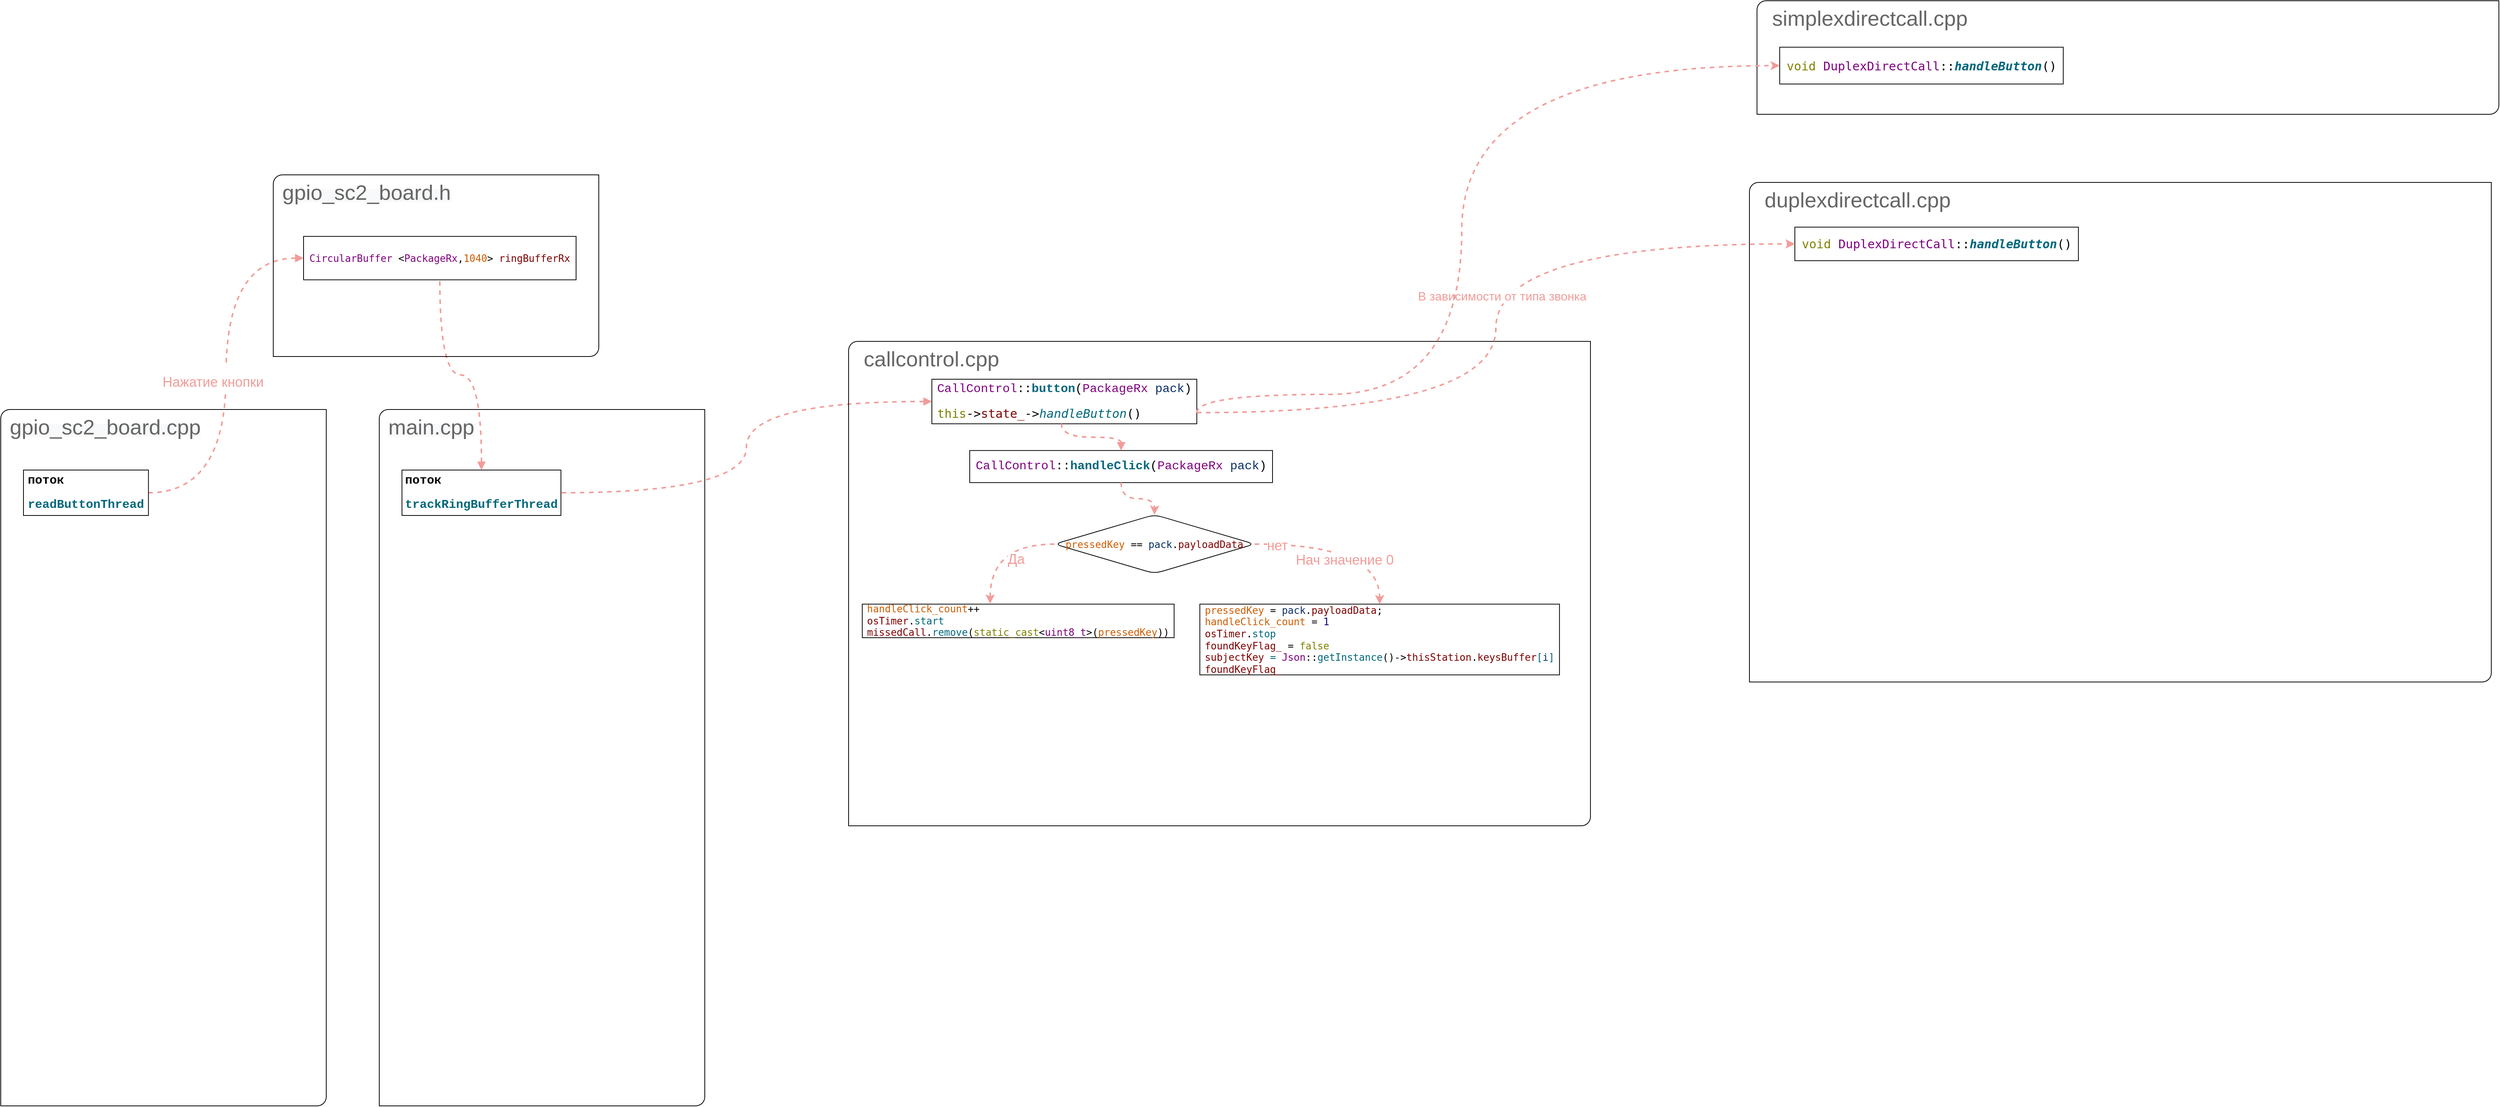 <mxfile version="19.0.0" type="device"><diagram id="HFC4o7VXz8tdsgXvQ095" name="Page-1"><mxGraphModel dx="4009" dy="2672" grid="1" gridSize="10" guides="1" tooltips="1" connect="1" arrows="1" fold="1" page="1" pageScale="1" pageWidth="2336" pageHeight="1654" math="0" shadow="0"><root><mxCell id="0"/><mxCell id="1" parent="0"/><object label="" id="BfFagwlpjobnbaaKY8XI-5"><mxCell style="endArrow=none;html=1;strokeWidth=2;rounded=0;entryX=1;entryY=0.5;entryDx=0;entryDy=0;exitX=0;exitY=0.5;exitDx=0;exitDy=0;edgeStyle=orthogonalEdgeStyle;curved=1;dashed=1;fillColor=#f8cecc;strokeColor=#F19C99;startArrow=block;startFill=1;" parent="1" source="BfFagwlpjobnbaaKY8XI-2" target="BfFagwlpjobnbaaKY8XI-1" edge="1"><mxGeometry width="50" height="50" relative="1" as="geometry"><mxPoint x="570" y="340" as="sourcePoint"/><mxPoint x="620" y="290" as="targetPoint"/></mxGeometry></mxCell></object><mxCell id="3C1o2CG4XGcSqVxZhcWw-43" value="&lt;font color=&quot;#f19c99&quot; style=&quot;font-size: 18px;&quot;&gt;Нажатие кнопки&lt;/font&gt;" style="edgeLabel;html=1;align=center;verticalAlign=middle;resizable=0;points=[];fontSize=28;fontColor=#666666;" vertex="1" connectable="0" parent="BfFagwlpjobnbaaKY8XI-5"><mxGeometry x="-0.072" relative="1" as="geometry"><mxPoint x="-18" y="23" as="offset"/></mxGeometry></mxCell><mxCell id="BfFagwlpjobnbaaKY8XI-10" value="" style="endArrow=none;html=1;rounded=0;fontColor=default;entryX=0.5;entryY=1;entryDx=0;entryDy=0;exitX=0.5;exitY=0;exitDx=0;exitDy=0;edgeStyle=orthogonalEdgeStyle;curved=1;dashed=1;strokeColor=#F19C99;strokeWidth=2;fillColor=#f8cecc;startArrow=block;startFill=1;" parent="1" source="BfFagwlpjobnbaaKY8XI-7" target="BfFagwlpjobnbaaKY8XI-2" edge="1"><mxGeometry width="50" height="50" relative="1" as="geometry"><mxPoint x="440" y="320" as="sourcePoint"/><mxPoint x="490" y="270" as="targetPoint"/></mxGeometry></mxCell><mxCell id="BfFagwlpjobnbaaKY8XI-11" value="" style="endArrow=none;dashed=1;html=1;strokeWidth=2;rounded=0;fontColor=default;curved=1;entryX=1;entryY=0.5;entryDx=0;entryDy=0;exitX=0;exitY=0.5;exitDx=0;exitDy=0;edgeStyle=orthogonalEdgeStyle;strokeColor=#F19C99;fillColor=#f8cecc;startArrow=block;startFill=1;" parent="1" source="BfFagwlpjobnbaaKY8XI-6" target="BfFagwlpjobnbaaKY8XI-7" edge="1"><mxGeometry width="50" height="50" relative="1" as="geometry"><mxPoint x="440" y="320" as="sourcePoint"/><mxPoint x="490" y="270" as="targetPoint"/></mxGeometry></mxCell><mxCell id="3C1o2CG4XGcSqVxZhcWw-24" value="" style="group" vertex="1" connectable="0" parent="1"><mxGeometry x="-500" y="-200" width="430" height="920" as="geometry"/></mxCell><mxCell id="3C1o2CG4XGcSqVxZhcWw-22" value="" style="verticalLabelPosition=bottom;verticalAlign=top;html=1;shape=mxgraph.basic.diag_round_rect;dx=6;rounded=1;fontSize=15;fontColor=#FF3333;fillColor=none;" vertex="1" parent="3C1o2CG4XGcSqVxZhcWw-24"><mxGeometry width="430" height="920" as="geometry"/></mxCell><mxCell id="3C1o2CG4XGcSqVxZhcWw-23" value="&lt;span style=&quot;font-family: Helvetica; font-style: normal; font-variant-ligatures: normal; font-variant-caps: normal; font-weight: 400; letter-spacing: normal; orphans: 2; text-align: left; text-indent: 0px; text-transform: none; widows: 2; word-spacing: 0px; -webkit-text-stroke-width: 0px; background-color: rgb(248, 249, 250); text-decoration-thickness: initial; text-decoration-style: initial; text-decoration-color: initial; float: none; display: inline !important;&quot;&gt;&lt;font color=&quot;#666666&quot; style=&quot;font-size: 28px;&quot;&gt;gpio_sc2_board.cpp&lt;/font&gt;&lt;/span&gt;" style="text;whiteSpace=wrap;html=1;fontSize=15;fontColor=#FF3333;" vertex="1" parent="3C1o2CG4XGcSqVxZhcWw-24"><mxGeometry x="10" y="-0.004" width="160" height="78.857" as="geometry"/></mxCell><mxCell id="BfFagwlpjobnbaaKY8XI-1" value="&lt;pre style=&quot;background: transparent; font-family: &amp;quot;Liberation Mono&amp;quot;, monospace; font-size: 10pt; text-align: start;&quot; class=&quot;western&quot;&gt;&lt;font color=&quot;#000000&quot;&gt;&lt;font style=&quot;font-size: 12pt;&quot;&gt;&lt;span style=&quot;background: transparent;&quot;&gt;&lt;b style=&quot;&quot;&gt;поток&lt;font color=&quot;#00677c&quot;&gt; &lt;/font&gt;&lt;/b&gt;&lt;/span&gt;&lt;/font&gt;&lt;/font&gt;&lt;/pre&gt;&lt;pre style=&quot;background: transparent; font-family: &amp;quot;Liberation Mono&amp;quot;, monospace; font-size: 10pt; text-align: start;&quot; class=&quot;western&quot;&gt;&lt;font color=&quot;#000000&quot;&gt;&lt;font style=&quot;font-size: 12pt;&quot;&gt;&lt;span style=&quot;background: transparent;&quot;&gt;&lt;font color=&quot;#00677c&quot;&gt;&lt;b&gt;readButtonThread&lt;/b&gt;&lt;/font&gt;&lt;/span&gt;&lt;/font&gt;&lt;/font&gt;&lt;/pre&gt;" style="rounded=0;whiteSpace=wrap;html=1;" parent="3C1o2CG4XGcSqVxZhcWw-24" vertex="1"><mxGeometry x="30" y="80" width="165.1" height="60" as="geometry"/></mxCell><mxCell id="3C1o2CG4XGcSqVxZhcWw-29" value="" style="group" vertex="1" connectable="0" parent="1"><mxGeometry y="-200" width="430" height="920" as="geometry"/></mxCell><mxCell id="3C1o2CG4XGcSqVxZhcWw-30" value="" style="verticalLabelPosition=bottom;verticalAlign=top;html=1;shape=mxgraph.basic.diag_round_rect;dx=6;rounded=1;fontSize=15;fontColor=#FF3333;fillColor=none;" vertex="1" parent="3C1o2CG4XGcSqVxZhcWw-29"><mxGeometry width="430" height="920" as="geometry"/></mxCell><mxCell id="3C1o2CG4XGcSqVxZhcWw-31" value="&lt;span style=&quot;font-family: Helvetica; font-style: normal; font-variant-ligatures: normal; font-variant-caps: normal; font-weight: 400; letter-spacing: normal; orphans: 2; text-align: left; text-indent: 0px; text-transform: none; widows: 2; word-spacing: 0px; -webkit-text-stroke-width: 0px; background-color: rgb(248, 249, 250); text-decoration-thickness: initial; text-decoration-style: initial; text-decoration-color: initial; float: none; line-height: 1.2; display: inline !important;&quot;&gt;&lt;font color=&quot;#666666&quot; style=&quot;font-size: 28px;&quot;&gt;main.cpp&lt;/font&gt;&lt;/span&gt;" style="text;whiteSpace=wrap;html=1;fontSize=15;fontColor=#FF3333;" vertex="1" parent="3C1o2CG4XGcSqVxZhcWw-29"><mxGeometry x="10" width="130" height="33.71" as="geometry"/></mxCell><mxCell id="BfFagwlpjobnbaaKY8XI-7" value="&lt;pre style=&quot;background: transparent; font-family: &amp;quot;Liberation Mono&amp;quot;, monospace; font-size: 10pt; text-align: start;&quot; class=&quot;western&quot;&gt;&lt;font color=&quot;#000000&quot;&gt;&lt;font style=&quot;font-size: 12pt;&quot;&gt;&lt;span style=&quot;background: transparent;&quot;&gt;&lt;b style=&quot;&quot;&gt;поток&lt;font color=&quot;#00677c&quot;&gt; &lt;/font&gt;&lt;/b&gt;&lt;/span&gt;&lt;/font&gt;&lt;/font&gt;&lt;/pre&gt;&lt;pre style=&quot;background: transparent; font-family: &amp;quot;Liberation Mono&amp;quot;, monospace; font-size: 10pt; text-align: start;&quot; class=&quot;western&quot;&gt;&lt;pre style=&quot;background: transparent; font-family: &amp;quot;Liberation Mono&amp;quot;, monospace; font-size: 10pt;&quot; class=&quot;western&quot;&gt;&lt;font color=&quot;#000000&quot;&gt;&lt;font color=&quot;#00677c&quot;&gt;&lt;font style=&quot;font-size: 12pt;&quot;&gt;&lt;b&gt;trackRingBufferThread&lt;/b&gt;&lt;/font&gt;&lt;/font&gt;&lt;/font&gt;&lt;/pre&gt;&lt;/pre&gt;" style="rounded=0;whiteSpace=wrap;html=1;" parent="3C1o2CG4XGcSqVxZhcWw-29" vertex="1"><mxGeometry x="30" y="80" width="210" height="60" as="geometry"/></mxCell><mxCell id="3C1o2CG4XGcSqVxZhcWw-33" value="" style="group" vertex="1" connectable="0" parent="1"><mxGeometry x="-140" y="-510" width="430" height="240" as="geometry"/></mxCell><mxCell id="3C1o2CG4XGcSqVxZhcWw-34" value="" style="verticalLabelPosition=bottom;verticalAlign=top;html=1;shape=mxgraph.basic.diag_round_rect;dx=6;rounded=1;fontSize=15;fontColor=#FF3333;fillColor=none;" vertex="1" parent="3C1o2CG4XGcSqVxZhcWw-33"><mxGeometry width="430" height="240" as="geometry"/></mxCell><mxCell id="3C1o2CG4XGcSqVxZhcWw-35" value="&lt;span style=&quot;font-family: Helvetica; font-style: normal; font-variant-ligatures: normal; font-variant-caps: normal; font-weight: 400; letter-spacing: normal; orphans: 2; text-align: left; text-indent: 0px; text-transform: none; widows: 2; word-spacing: 0px; -webkit-text-stroke-width: 0px; background-color: rgb(248, 249, 250); text-decoration-thickness: initial; text-decoration-style: initial; text-decoration-color: initial; float: none; display: inline !important;&quot;&gt;&lt;font color=&quot;#666666&quot; style=&quot;font-size: 28px;&quot;&gt;gpio_sc2_board.h&lt;/font&gt;&lt;/span&gt;" style="text;whiteSpace=wrap;html=1;fontSize=15;fontColor=#FF3333;" vertex="1" parent="3C1o2CG4XGcSqVxZhcWw-33"><mxGeometry x="10" y="-0.001" width="160" height="18.857" as="geometry"/></mxCell><mxCell id="BfFagwlpjobnbaaKY8XI-2" value="&lt;pre style=&quot;background: transparent; font-family: &amp;quot;Liberation Mono&amp;quot;, monospace; font-size: 10pt; text-align: start;&quot; class=&quot;western&quot;&gt;&lt;pre style=&quot;font-size: medium; margin-top: 0px; margin-bottom: 0px;&quot;&gt;&lt;span style=&quot;color: rgb(128, 0, 128);&quot;&gt;CircularBuffer&lt;/span&gt;&lt;span style=&quot;color: rgb(192, 192, 192);&quot;&gt; &lt;/span&gt;&amp;lt;&lt;span style=&quot;color: rgb(128, 0, 128);&quot;&gt;PackageRx&lt;/span&gt;,&lt;span style=&quot;color: rgb(206, 92, 0);&quot;&gt;1040&lt;/span&gt;&amp;gt;&lt;span style=&quot;color: rgb(192, 192, 192);&quot;&gt; &lt;/span&gt;&lt;span style=&quot;color: rgb(128, 0, 0);&quot;&gt;ringBufferRx&lt;/span&gt;&lt;/pre&gt;&lt;/pre&gt;" style="rounded=0;whiteSpace=wrap;html=1;" parent="3C1o2CG4XGcSqVxZhcWw-33" vertex="1"><mxGeometry x="40" y="81.304" width="360" height="57.391" as="geometry"/></mxCell><mxCell id="3C1o2CG4XGcSqVxZhcWw-37" value="" style="group" vertex="1" connectable="0" parent="1"><mxGeometry x="620" y="-290" width="980" height="650" as="geometry"/></mxCell><mxCell id="3C1o2CG4XGcSqVxZhcWw-38" value="" style="verticalLabelPosition=bottom;verticalAlign=top;html=1;shape=mxgraph.basic.diag_round_rect;dx=6;rounded=1;fontSize=15;fontColor=#FF3333;fillColor=none;" vertex="1" parent="3C1o2CG4XGcSqVxZhcWw-37"><mxGeometry width="980" height="640" as="geometry"/></mxCell><mxCell id="3C1o2CG4XGcSqVxZhcWw-39" value="&lt;font color=&quot;#666666&quot;&gt;&lt;span style=&quot;font-size: 28px;&quot;&gt;callcontrol.cpp&lt;/span&gt;&lt;/font&gt;" style="text;whiteSpace=wrap;html=1;fontSize=15;fontColor=#FF3333;" vertex="1" parent="3C1o2CG4XGcSqVxZhcWw-37"><mxGeometry x="18.058" width="234.76" height="23.817" as="geometry"/></mxCell><mxCell id="BfFagwlpjobnbaaKY8XI-6" value="&lt;pre style=&quot;background: transparent; font-family: &amp;quot;Liberation Mono&amp;quot;, monospace; text-align: start; font-size: 10pt;&quot; class=&quot;western&quot;&gt;&lt;font color=&quot;#800080&quot;&gt;&lt;font style=&quot;font-size: 12pt;&quot;&gt;CallControl&lt;/font&gt;&lt;/font&gt;&lt;font style=&quot;font-size: 12pt;&quot;&gt;::&lt;/font&gt;&lt;font color=&quot;#00677c&quot;&gt;&lt;font style=&quot;font-size: 12pt;&quot;&gt;&lt;b&gt;button&lt;/b&gt;&lt;/font&gt;&lt;/font&gt;&lt;font style=&quot;font-size: 12pt;&quot;&gt;(&lt;/font&gt;&lt;font color=&quot;#800080&quot;&gt;&lt;font style=&quot;font-size: 12pt;&quot;&gt;PackageRx&lt;/font&gt;&lt;/font&gt;&lt;font color=&quot;#c0c0c0&quot;&gt;&lt;font style=&quot;font-size: 12pt;&quot;&gt; &lt;/font&gt;&lt;/font&gt;&lt;font color=&quot;#092e64&quot;&gt;&lt;font style=&quot;font-size: 12pt;&quot;&gt;pack&lt;/font&gt;&lt;/font&gt;&lt;font style=&quot;font-size: 12pt;&quot;&gt;)&lt;/font&gt;&lt;/pre&gt;&lt;pre style=&quot;background: transparent; font-family: &amp;quot;Liberation Mono&amp;quot;, monospace; text-align: start; font-size: 10pt;&quot; class=&quot;western&quot;&gt;&lt;font style=&quot;font-size: 16px;&quot;&gt;&lt;pre style=&quot;margin-top: 0px; margin-bottom: 0px;&quot;&gt;&lt;span style=&quot;color: rgb(128, 128, 0);&quot;&gt;this&lt;/span&gt;-&amp;gt;&lt;span style=&quot;color: rgb(128, 0, 0);&quot;&gt;state_&lt;/span&gt;-&amp;gt;&lt;span style=&quot;font-style: italic; color: rgb(0, 103, 124);&quot;&gt;handleButton&lt;/span&gt;()&lt;/pre&gt;&lt;/font&gt;&lt;/pre&gt;" style="rounded=0;whiteSpace=wrap;html=1;" parent="3C1o2CG4XGcSqVxZhcWw-37" vertex="1"><mxGeometry x="110" y="50" width="350" height="58.87" as="geometry"/></mxCell><mxCell id="3C1o2CG4XGcSqVxZhcWw-1" value="&lt;pre style=&quot;background: transparent; font-family: &amp;quot;Liberation Mono&amp;quot;, monospace; font-size: 10pt; text-align: start;&quot; class=&quot;western&quot;&gt;&lt;pre style=&quot;background: transparent; font-family: &amp;quot;Liberation Mono&amp;quot;, monospace; font-size: 10pt;&quot; class=&quot;western&quot;&gt;&lt;font color=&quot;#000000&quot;&gt;&lt;font color=&quot;#800080&quot;&gt;&lt;font style=&quot;font-size: 12pt;&quot;&gt;CallControl&lt;/font&gt;&lt;/font&gt;&lt;font style=&quot;font-size: 12pt;&quot;&gt;::&lt;/font&gt;&lt;font color=&quot;#00677c&quot;&gt;&lt;font style=&quot;font-size: 12pt;&quot;&gt;&lt;b&gt;handleClick&lt;/b&gt;&lt;/font&gt;&lt;/font&gt;&lt;font style=&quot;font-size: 12pt;&quot;&gt;(&lt;/font&gt;&lt;font color=&quot;#800080&quot;&gt;&lt;font style=&quot;font-size: 12pt;&quot;&gt;PackageRx&lt;/font&gt;&lt;/font&gt;&lt;font color=&quot;#c0c0c0&quot;&gt;&lt;font style=&quot;font-size: 12pt;&quot;&gt; &lt;/font&gt;&lt;/font&gt;&lt;font color=&quot;#092e64&quot;&gt;&lt;font style=&quot;font-size: 12pt;&quot;&gt;pack&lt;/font&gt;&lt;/font&gt;&lt;font style=&quot;font-size: 12pt;&quot;&gt;)&lt;/font&gt;&lt;/font&gt;&lt;/pre&gt;&lt;/pre&gt;" style="rounded=0;whiteSpace=wrap;html=1;" vertex="1" parent="3C1o2CG4XGcSqVxZhcWw-37"><mxGeometry x="160" y="144.197" width="400" height="42.39" as="geometry"/></mxCell><mxCell id="3C1o2CG4XGcSqVxZhcWw-42" value="" style="endArrow=none;dashed=1;html=1;strokeWidth=2;rounded=0;fontSize=11;fontColor=default;curved=1;entryX=0.489;entryY=1;entryDx=0;entryDy=0;strokeColor=#F19C99;fillColor=#f8cecc;startArrow=block;startFill=1;entryPerimeter=0;exitX=0.5;exitY=0;exitDx=0;exitDy=0;edgeStyle=orthogonalEdgeStyle;" edge="1" parent="3C1o2CG4XGcSqVxZhcWw-37" source="3C1o2CG4XGcSqVxZhcWw-1" target="BfFagwlpjobnbaaKY8XI-6"><mxGeometry width="50" height="50" relative="1" as="geometry"><mxPoint x="688.617" y="-46.565" as="sourcePoint"/><mxPoint x="476.841" y="-39.5" as="targetPoint"/></mxGeometry></mxCell><mxCell id="3C1o2CG4XGcSqVxZhcWw-46" value="&lt;pre style=&quot;color: rgb(0, 0, 0); font-size: medium; text-align: start; margin-top: 0px; margin-bottom: 0px;&quot;&gt;&lt;span style=&quot;color: rgb(206, 92, 0);&quot;&gt;pressedKey&lt;/span&gt;&lt;span style=&quot;color: rgb(192, 192, 192);&quot;&gt; &lt;/span&gt;==&lt;span style=&quot;color: rgb(192, 192, 192);&quot;&gt; &lt;/span&gt;&lt;span style=&quot;color: rgb(9, 46, 100);&quot;&gt;pack&lt;/span&gt;.&lt;span style=&quot;color: rgb(128, 0, 0);&quot;&gt;payloadData&lt;/span&gt;&lt;/pre&gt;" style="shape=rhombus;perimeter=rhombusPerimeter;whiteSpace=wrap;html=1;align=center;rounded=1;fontSize=18;fontColor=#F19C99;fillColor=none;" vertex="1" parent="3C1o2CG4XGcSqVxZhcWw-37"><mxGeometry x="272.001" y="228.977" width="264.31" height="77.719" as="geometry"/></mxCell><mxCell id="3C1o2CG4XGcSqVxZhcWw-48" value="" style="endArrow=classic;html=1;rounded=0;dashed=1;fontSize=18;fontColor=#F19C99;strokeColor=#F19C99;strokeWidth=2;curved=1;exitX=0.5;exitY=1;exitDx=0;exitDy=0;entryX=0.5;entryY=0;entryDx=0;entryDy=0;edgeStyle=orthogonalEdgeStyle;" edge="1" parent="3C1o2CG4XGcSqVxZhcWw-37" source="3C1o2CG4XGcSqVxZhcWw-1" target="3C1o2CG4XGcSqVxZhcWw-46"><mxGeometry width="50" height="50" relative="1" as="geometry"><mxPoint x="702.736" y="445.752" as="sourcePoint"/><mxPoint x="773.328" y="408.82" as="targetPoint"/></mxGeometry></mxCell><mxCell id="3C1o2CG4XGcSqVxZhcWw-49" value="&lt;pre style=&quot;color: rgb(0, 0, 0); font-size: medium; text-align: start; margin-top: 0px; margin-bottom: 0px;&quot;&gt;&lt;pre style=&quot;margin-top: 0px; margin-bottom: 0px;&quot;&gt;&lt;span style=&quot;color: rgb(206, 92, 0);&quot;&gt;pressedKey&lt;/span&gt;&lt;span style=&quot;color: rgb(192, 192, 192);&quot;&gt; &lt;/span&gt;=&lt;span style=&quot;color: rgb(192, 192, 192);&quot;&gt; &lt;/span&gt;&lt;span style=&quot;color: rgb(9, 46, 100);&quot;&gt;pack&lt;/span&gt;.&lt;span style=&quot;color: rgb(128, 0, 0);&quot;&gt;payloadData&lt;/span&gt;;&lt;/pre&gt;&lt;pre style=&quot;margin-top: 0px; margin-bottom: 0px;&quot;&gt;&lt;span style=&quot;color: rgb(206, 92, 0);&quot;&gt;handleClick_count&lt;/span&gt;&lt;span style=&quot;color: rgb(192, 192, 192);&quot;&gt; &lt;/span&gt;=&lt;span style=&quot;color: rgb(192, 192, 192);&quot;&gt; &lt;/span&gt;&lt;span style=&quot;color: rgb(0, 0, 128);&quot;&gt;1&lt;/span&gt;&lt;/pre&gt;&lt;pre style=&quot;margin-top: 0px; margin-bottom: 0px;&quot;&gt;&lt;span style=&quot;color: rgb(128, 0, 0);&quot;&gt;osTimer&lt;/span&gt;.&lt;span style=&quot;color: rgb(0, 103, 124);&quot;&gt;stop&lt;/span&gt;&lt;/pre&gt;&lt;pre style=&quot;margin-top: 0px; margin-bottom: 0px;&quot;&gt;&lt;span style=&quot;color: rgb(128, 0, 0);&quot;&gt;foundKeyFlag_&lt;/span&gt;&lt;span style=&quot;color: rgb(192, 192, 192);&quot;&gt; &lt;/span&gt;=&lt;span style=&quot;color: rgb(192, 192, 192);&quot;&gt; &lt;/span&gt;&lt;span style=&quot;color: rgb(128, 128, 0);&quot;&gt;false&lt;/span&gt;&lt;/pre&gt;&lt;pre style=&quot;margin-top: 0px; margin-bottom: 0px;&quot;&gt;&lt;span style=&quot;color: rgb(128, 0, 0);&quot;&gt;subjectKey&lt;/span&gt;&lt;span style=&quot;color: rgb(192, 192, 192);&quot;&gt; &lt;/span&gt;&lt;span style=&quot;color: rgb(0, 103, 124);&quot;&gt;=&lt;/span&gt;&lt;span style=&quot;color: rgb(192, 192, 192);&quot;&gt; &lt;/span&gt;&lt;span style=&quot;color: rgb(128, 0, 128);&quot;&gt;Json&lt;/span&gt;::&lt;span style=&quot;color: rgb(0, 103, 124);&quot;&gt;getInstance&lt;/span&gt;()-&amp;gt;&lt;span style=&quot;color: rgb(128, 0, 0);&quot;&gt;thisStation&lt;/span&gt;.&lt;span style=&quot;color: rgb(128, 0, 0);&quot;&gt;keysBuffer&lt;/span&gt;&lt;span style=&quot;color: rgb(0, 103, 124);&quot;&gt;[&lt;/span&gt;&lt;span style=&quot;color: rgb(9, 46, 100);&quot;&gt;i&lt;/span&gt;&lt;span style=&quot;color: rgb(0, 103, 124);&quot;&gt;]&lt;/span&gt;&lt;/pre&gt;&lt;pre style=&quot;margin-top: 0px; margin-bottom: 0px;&quot;&gt;&lt;span style=&quot;color: rgb(128, 0, 0);&quot;&gt;foundKeyFlag_&lt;/span&gt;&lt;/pre&gt;&lt;/pre&gt;" style="rounded=0;whiteSpace=wrap;html=1;fontSize=18;fontColor=#F19C99;fillColor=none;" vertex="1" parent="3C1o2CG4XGcSqVxZhcWw-37"><mxGeometry x="464" y="347.159" width="475.07" height="93.452" as="geometry"/></mxCell><mxCell id="3C1o2CG4XGcSqVxZhcWw-50" value="" style="endArrow=classic;html=1;rounded=0;dashed=1;fontSize=18;fontColor=#F19C99;strokeColor=#F19C99;strokeWidth=2;curved=1;exitX=1;exitY=0.5;exitDx=0;exitDy=0;entryX=0.5;entryY=0;entryDx=0;entryDy=0;edgeStyle=orthogonalEdgeStyle;" edge="1" parent="3C1o2CG4XGcSqVxZhcWw-37" source="3C1o2CG4XGcSqVxZhcWw-46" target="3C1o2CG4XGcSqVxZhcWw-49"><mxGeometry width="50" height="50" relative="1" as="geometry"><mxPoint x="588.1" y="327.57" as="sourcePoint"/><mxPoint x="630.302" y="290.639" as="targetPoint"/></mxGeometry></mxCell><mxCell id="3C1o2CG4XGcSqVxZhcWw-51" value="Нач значение 0" style="edgeLabel;html=1;align=center;verticalAlign=middle;resizable=0;points=[];fontSize=18;fontColor=#F19C99;" vertex="1" connectable="0" parent="3C1o2CG4XGcSqVxZhcWw-50"><mxGeometry x="-0.722" y="-1" relative="1" as="geometry"><mxPoint x="84" y="20" as="offset"/></mxGeometry></mxCell><mxCell id="3C1o2CG4XGcSqVxZhcWw-56" value="нет" style="edgeLabel;html=1;align=center;verticalAlign=middle;resizable=0;points=[];fontSize=18;fontColor=#F19C99;" vertex="1" connectable="0" parent="3C1o2CG4XGcSqVxZhcWw-50"><mxGeometry x="-0.763" y="-2" relative="1" as="geometry"><mxPoint as="offset"/></mxGeometry></mxCell><mxCell id="3C1o2CG4XGcSqVxZhcWw-52" value="&lt;pre style=&quot;color: rgb(0, 0, 0); font-size: medium; text-align: start; margin-top: 0px; margin-bottom: 0px;&quot;&gt;&lt;span style=&quot;color: rgb(206, 92, 0);&quot;&gt;handleClick_count&lt;/span&gt;++&lt;/pre&gt;&lt;pre style=&quot;color: rgb(0, 0, 0); font-size: medium; text-align: start; margin-top: 0px; margin-bottom: 0px;&quot;&gt;&lt;pre style=&quot;margin-top: 0px; margin-bottom: 0px;&quot;&gt;&lt;span style=&quot;color: rgb(128, 0, 0);&quot;&gt;osTimer&lt;/span&gt;.&lt;span style=&quot;color: rgb(0, 103, 124);&quot;&gt;start&lt;/span&gt;&lt;/pre&gt;&lt;pre style=&quot;margin-top: 0px; margin-bottom: 0px;&quot;&gt;&lt;span style=&quot;color: rgb(128, 0, 0);&quot;&gt;missedCall&lt;/span&gt;.&lt;span style=&quot;color: rgb(0, 103, 124);&quot;&gt;remove&lt;/span&gt;(&lt;span style=&quot;color: rgb(128, 128, 0);&quot;&gt;static_cast&lt;/span&gt;&amp;lt;&lt;span style=&quot;color: rgb(128, 0, 128);&quot;&gt;uint8_t&lt;/span&gt;&amp;gt;(&lt;span style=&quot;color: rgb(206, 92, 0);&quot;&gt;pressedKey&lt;/span&gt;))&lt;/pre&gt;&lt;/pre&gt;" style="rounded=0;whiteSpace=wrap;html=1;fontSize=18;fontColor=#F19C99;fillColor=none;" vertex="1" parent="3C1o2CG4XGcSqVxZhcWw-37"><mxGeometry x="18.06" y="347.159" width="411.94" height="44.318" as="geometry"/></mxCell><mxCell id="3C1o2CG4XGcSqVxZhcWw-53" value="" style="endArrow=classic;html=1;rounded=0;dashed=1;fontSize=18;fontColor=#F19C99;strokeColor=#F19C99;strokeWidth=2;curved=1;exitX=0;exitY=0.5;exitDx=0;exitDy=0;entryX=0.41;entryY=-0.014;entryDx=0;entryDy=0;edgeStyle=orthogonalEdgeStyle;entryPerimeter=0;" edge="1" parent="3C1o2CG4XGcSqVxZhcWw-37" source="3C1o2CG4XGcSqVxZhcWw-46" target="3C1o2CG4XGcSqVxZhcWw-52"><mxGeometry width="50" height="50" relative="1" as="geometry"><mxPoint x="474.001" y="275.223" as="sourcePoint"/><mxPoint x="647.535" y="349.73" as="targetPoint"/></mxGeometry></mxCell><mxCell id="3C1o2CG4XGcSqVxZhcWw-55" value="Да" style="edgeLabel;html=1;align=center;verticalAlign=middle;resizable=0;points=[];fontSize=18;fontColor=#F19C99;" vertex="1" connectable="0" parent="3C1o2CG4XGcSqVxZhcWw-53"><mxGeometry x="-0.372" y="20" relative="1" as="geometry"><mxPoint as="offset"/></mxGeometry></mxCell><mxCell id="3C1o2CG4XGcSqVxZhcWw-57" value="" style="group" vertex="1" connectable="0" parent="1"><mxGeometry x="1810" y="-500" width="980" height="660" as="geometry"/></mxCell><mxCell id="3C1o2CG4XGcSqVxZhcWw-58" value="" style="verticalLabelPosition=bottom;verticalAlign=top;html=1;shape=mxgraph.basic.diag_round_rect;dx=6;rounded=1;fontSize=15;fontColor=#FF3333;fillColor=none;" vertex="1" parent="3C1o2CG4XGcSqVxZhcWw-57"><mxGeometry width="980" height="660" as="geometry"/></mxCell><mxCell id="3C1o2CG4XGcSqVxZhcWw-59" value="&lt;font color=&quot;#666666&quot;&gt;&lt;span style=&quot;font-size: 28px;&quot;&gt;duplexdirectcall.cpp&lt;/span&gt;&lt;/font&gt;" style="text;whiteSpace=wrap;html=1;fontSize=15;fontColor=#FF3333;" vertex="1" parent="3C1o2CG4XGcSqVxZhcWw-57"><mxGeometry x="18.058" width="234.76" height="23.817" as="geometry"/></mxCell><mxCell id="3C1o2CG4XGcSqVxZhcWw-72" value="&lt;pre style=&quot;color: rgb(0, 0, 0); text-align: start; margin-top: 0px; margin-bottom: 0px;&quot;&gt;&lt;span style=&quot;color: rgb(128, 128, 0);&quot;&gt;void&lt;/span&gt;&lt;span style=&quot;color: rgb(192, 192, 192);&quot;&gt; &lt;/span&gt;&lt;span style=&quot;color: rgb(128, 0, 128);&quot;&gt;DuplexDirectCall&lt;/span&gt;::&lt;span style=&quot;font-weight: 700; font-style: italic; color: rgb(0, 103, 124);&quot;&gt;handleButton&lt;/span&gt;()&lt;/pre&gt;" style="rounded=0;whiteSpace=wrap;html=1;fontSize=16;fontColor=#F19C99;fillColor=none;" vertex="1" parent="3C1o2CG4XGcSqVxZhcWw-57"><mxGeometry x="60" y="59.091" width="374.56" height="44.318" as="geometry"/></mxCell><mxCell id="3C1o2CG4XGcSqVxZhcWw-73" value="" style="endArrow=classic;html=1;rounded=0;dashed=1;fontSize=16;fontColor=#F19C99;strokeColor=#F19C99;strokeWidth=2;curved=1;exitX=1;exitY=0.75;exitDx=0;exitDy=0;entryX=0;entryY=0.5;entryDx=0;entryDy=0;edgeStyle=orthogonalEdgeStyle;" edge="1" parent="1" source="BfFagwlpjobnbaaKY8XI-6" target="3C1o2CG4XGcSqVxZhcWw-72"><mxGeometry width="50" height="50" relative="1" as="geometry"><mxPoint x="1950" y="-180" as="sourcePoint"/><mxPoint x="2000" y="-230" as="targetPoint"/></mxGeometry></mxCell><mxCell id="3C1o2CG4XGcSqVxZhcWw-74" value="В зависимости от типа звонка" style="edgeLabel;html=1;align=center;verticalAlign=middle;resizable=0;points=[];fontSize=16;fontColor=#F19C99;" vertex="1" connectable="0" parent="3C1o2CG4XGcSqVxZhcWw-73"><mxGeometry x="0.084" y="-8" relative="1" as="geometry"><mxPoint as="offset"/></mxGeometry></mxCell><mxCell id="3C1o2CG4XGcSqVxZhcWw-76" value="" style="group" vertex="1" connectable="0" parent="1"><mxGeometry x="1820" y="-740" width="980" height="150" as="geometry"/></mxCell><mxCell id="3C1o2CG4XGcSqVxZhcWw-77" value="" style="verticalLabelPosition=bottom;verticalAlign=top;html=1;shape=mxgraph.basic.diag_round_rect;dx=6;rounded=1;fontSize=15;fontColor=#FF3333;fillColor=none;" vertex="1" parent="3C1o2CG4XGcSqVxZhcWw-76"><mxGeometry width="980" height="150" as="geometry"/></mxCell><mxCell id="3C1o2CG4XGcSqVxZhcWw-78" value="&lt;font color=&quot;#666666&quot;&gt;&lt;span style=&quot;font-size: 28px;&quot;&gt;simplexdirectcall.cpp&lt;/span&gt;&lt;/font&gt;" style="text;whiteSpace=wrap;html=1;fontSize=15;fontColor=#FF3333;" vertex="1" parent="3C1o2CG4XGcSqVxZhcWw-76"><mxGeometry x="18.058" width="234.76" height="5.413" as="geometry"/></mxCell><mxCell id="3C1o2CG4XGcSqVxZhcWw-79" value="&lt;pre style=&quot;color: rgb(0, 0, 0); text-align: start; margin-top: 0px; margin-bottom: 0px;&quot;&gt;&lt;span style=&quot;color: rgb(128, 128, 0);&quot;&gt;void&lt;/span&gt;&lt;span style=&quot;color: rgb(192, 192, 192);&quot;&gt; &lt;/span&gt;&lt;span style=&quot;color: rgb(128, 0, 128);&quot;&gt;DuplexDirectCall&lt;/span&gt;::&lt;span style=&quot;font-weight: 700; font-style: italic; color: rgb(0, 103, 124);&quot;&gt;handleButton&lt;/span&gt;()&lt;/pre&gt;" style="rounded=0;whiteSpace=wrap;html=1;fontSize=16;fontColor=#F19C99;fillColor=none;" vertex="1" parent="3C1o2CG4XGcSqVxZhcWw-76"><mxGeometry x="30" y="61.36" width="374.56" height="48.64" as="geometry"/></mxCell><mxCell id="3C1o2CG4XGcSqVxZhcWw-80" value="" style="endArrow=classic;html=1;rounded=0;dashed=1;fontSize=16;fontColor=#F19C99;strokeColor=#F19C99;strokeWidth=2;curved=1;exitX=1;exitY=0.75;exitDx=0;exitDy=0;entryX=0;entryY=0.5;entryDx=0;entryDy=0;edgeStyle=orthogonalEdgeStyle;" edge="1" parent="1" source="BfFagwlpjobnbaaKY8XI-6" target="3C1o2CG4XGcSqVxZhcWw-79"><mxGeometry width="50" height="50" relative="1" as="geometry"><mxPoint x="1090" y="-185.847" as="sourcePoint"/><mxPoint x="1880" y="-408.75" as="targetPoint"/><Array as="points"><mxPoint x="1080" y="-220"/><mxPoint x="1430" y="-220"/><mxPoint x="1430" y="-654"/></Array></mxGeometry></mxCell></root></mxGraphModel></diagram></mxfile>